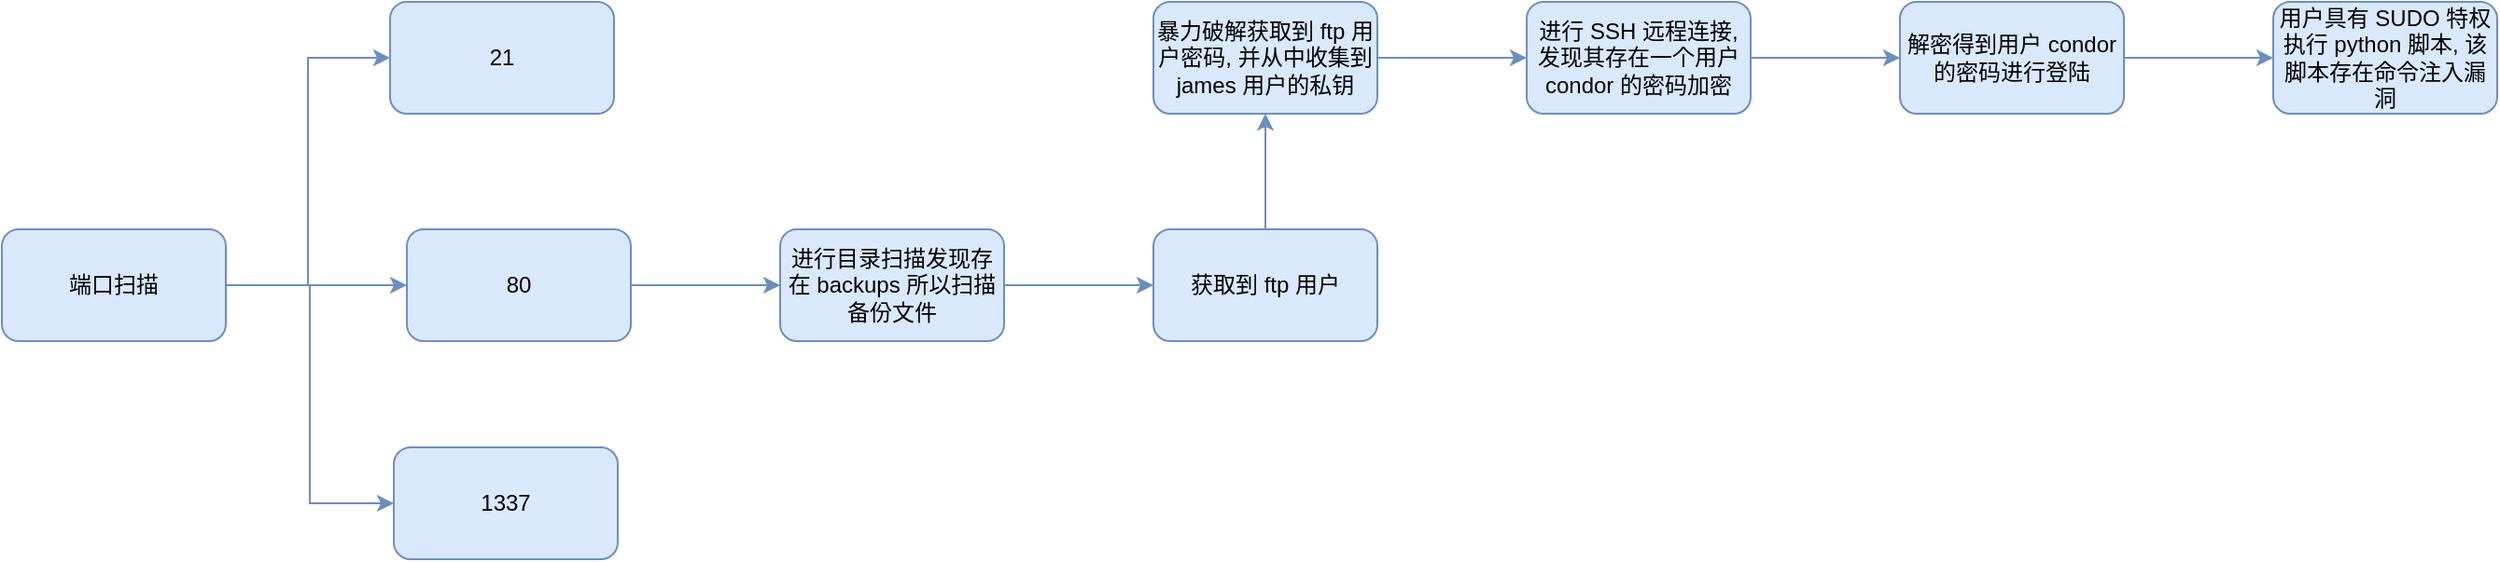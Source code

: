<mxfile version="21.8.2" type="github">
  <diagram name="第 1 页" id="iMAl1XQLH6ZE3Hko7S_J">
    <mxGraphModel dx="1834" dy="796" grid="0" gridSize="10" guides="1" tooltips="1" connect="1" arrows="1" fold="1" page="0" pageScale="1" pageWidth="827" pageHeight="1169" math="0" shadow="0">
      <root>
        <mxCell id="0" />
        <mxCell id="1" parent="0" />
        <mxCell id="mQ1j57M7Gzo4mgw4EYp2-3" value="" style="edgeStyle=orthogonalEdgeStyle;rounded=0;orthogonalLoop=1;jettySize=auto;html=1;entryX=0;entryY=0.5;entryDx=0;entryDy=0;fillColor=#dae8fc;strokeColor=#6c8ebf;" edge="1" parent="1" source="mQ1j57M7Gzo4mgw4EYp2-1" target="mQ1j57M7Gzo4mgw4EYp2-2">
          <mxGeometry relative="1" as="geometry" />
        </mxCell>
        <mxCell id="mQ1j57M7Gzo4mgw4EYp2-6" style="edgeStyle=orthogonalEdgeStyle;rounded=0;orthogonalLoop=1;jettySize=auto;html=1;entryX=0;entryY=0.5;entryDx=0;entryDy=0;fillColor=#dae8fc;strokeColor=#6c8ebf;" edge="1" parent="1" source="mQ1j57M7Gzo4mgw4EYp2-1" target="mQ1j57M7Gzo4mgw4EYp2-5">
          <mxGeometry relative="1" as="geometry" />
        </mxCell>
        <mxCell id="mQ1j57M7Gzo4mgw4EYp2-7" style="edgeStyle=orthogonalEdgeStyle;rounded=0;orthogonalLoop=1;jettySize=auto;html=1;entryX=0;entryY=0.5;entryDx=0;entryDy=0;fillColor=#dae8fc;strokeColor=#6c8ebf;" edge="1" parent="1" source="mQ1j57M7Gzo4mgw4EYp2-1" target="mQ1j57M7Gzo4mgw4EYp2-4">
          <mxGeometry relative="1" as="geometry" />
        </mxCell>
        <mxCell id="mQ1j57M7Gzo4mgw4EYp2-1" value="端口扫描" style="rounded=1;whiteSpace=wrap;html=1;fillColor=#dae8fc;strokeColor=#6c8ebf;" vertex="1" parent="1">
          <mxGeometry x="-39" y="179" width="120" height="60" as="geometry" />
        </mxCell>
        <mxCell id="mQ1j57M7Gzo4mgw4EYp2-2" value="21" style="whiteSpace=wrap;html=1;rounded=1;fillColor=#dae8fc;strokeColor=#6c8ebf;" vertex="1" parent="1">
          <mxGeometry x="169" y="57" width="120" height="60" as="geometry" />
        </mxCell>
        <mxCell id="mQ1j57M7Gzo4mgw4EYp2-4" value="1337" style="whiteSpace=wrap;html=1;rounded=1;fillColor=#dae8fc;strokeColor=#6c8ebf;" vertex="1" parent="1">
          <mxGeometry x="171" y="296" width="120" height="60" as="geometry" />
        </mxCell>
        <mxCell id="mQ1j57M7Gzo4mgw4EYp2-9" value="" style="edgeStyle=orthogonalEdgeStyle;rounded=0;orthogonalLoop=1;jettySize=auto;html=1;fillColor=#dae8fc;strokeColor=#6c8ebf;" edge="1" parent="1" source="mQ1j57M7Gzo4mgw4EYp2-5" target="mQ1j57M7Gzo4mgw4EYp2-8">
          <mxGeometry relative="1" as="geometry" />
        </mxCell>
        <mxCell id="mQ1j57M7Gzo4mgw4EYp2-5" value="80" style="whiteSpace=wrap;html=1;rounded=1;fillColor=#dae8fc;strokeColor=#6c8ebf;" vertex="1" parent="1">
          <mxGeometry x="178" y="179" width="120" height="60" as="geometry" />
        </mxCell>
        <mxCell id="mQ1j57M7Gzo4mgw4EYp2-11" value="" style="edgeStyle=orthogonalEdgeStyle;rounded=0;orthogonalLoop=1;jettySize=auto;html=1;fillColor=#dae8fc;strokeColor=#6c8ebf;" edge="1" parent="1" source="mQ1j57M7Gzo4mgw4EYp2-8" target="mQ1j57M7Gzo4mgw4EYp2-10">
          <mxGeometry relative="1" as="geometry" />
        </mxCell>
        <mxCell id="mQ1j57M7Gzo4mgw4EYp2-8" value="进行目录扫描发现存在 backups 所以扫描备份文件" style="whiteSpace=wrap;html=1;rounded=1;fillColor=#dae8fc;strokeColor=#6c8ebf;" vertex="1" parent="1">
          <mxGeometry x="378" y="179" width="120" height="60" as="geometry" />
        </mxCell>
        <mxCell id="mQ1j57M7Gzo4mgw4EYp2-13" value="" style="edgeStyle=orthogonalEdgeStyle;rounded=0;orthogonalLoop=1;jettySize=auto;html=1;fillColor=#dae8fc;strokeColor=#6c8ebf;" edge="1" parent="1" source="mQ1j57M7Gzo4mgw4EYp2-10" target="mQ1j57M7Gzo4mgw4EYp2-12">
          <mxGeometry relative="1" as="geometry" />
        </mxCell>
        <mxCell id="mQ1j57M7Gzo4mgw4EYp2-10" value="获取到 ftp 用户" style="whiteSpace=wrap;html=1;rounded=1;fillColor=#dae8fc;strokeColor=#6c8ebf;" vertex="1" parent="1">
          <mxGeometry x="578" y="179" width="120" height="60" as="geometry" />
        </mxCell>
        <mxCell id="mQ1j57M7Gzo4mgw4EYp2-15" value="" style="edgeStyle=orthogonalEdgeStyle;rounded=0;orthogonalLoop=1;jettySize=auto;html=1;fillColor=#dae8fc;strokeColor=#6c8ebf;" edge="1" parent="1" source="mQ1j57M7Gzo4mgw4EYp2-12" target="mQ1j57M7Gzo4mgw4EYp2-14">
          <mxGeometry relative="1" as="geometry" />
        </mxCell>
        <mxCell id="mQ1j57M7Gzo4mgw4EYp2-12" value="暴力破解获取到 ftp 用户密码, 并从中收集到 james 用户的私钥" style="whiteSpace=wrap;html=1;rounded=1;fillColor=#dae8fc;strokeColor=#6c8ebf;" vertex="1" parent="1">
          <mxGeometry x="578" y="57" width="120" height="60" as="geometry" />
        </mxCell>
        <mxCell id="mQ1j57M7Gzo4mgw4EYp2-17" value="" style="edgeStyle=orthogonalEdgeStyle;rounded=0;orthogonalLoop=1;jettySize=auto;html=1;fillColor=#dae8fc;strokeColor=#6c8ebf;" edge="1" parent="1" source="mQ1j57M7Gzo4mgw4EYp2-14" target="mQ1j57M7Gzo4mgw4EYp2-16">
          <mxGeometry relative="1" as="geometry" />
        </mxCell>
        <mxCell id="mQ1j57M7Gzo4mgw4EYp2-14" value="进行 SSH 远程连接, 发现其存在一个用户 condor 的密码加密" style="whiteSpace=wrap;html=1;rounded=1;fillColor=#dae8fc;strokeColor=#6c8ebf;" vertex="1" parent="1">
          <mxGeometry x="778" y="57" width="120" height="60" as="geometry" />
        </mxCell>
        <mxCell id="mQ1j57M7Gzo4mgw4EYp2-19" value="" style="edgeStyle=orthogonalEdgeStyle;rounded=0;orthogonalLoop=1;jettySize=auto;html=1;fillColor=#dae8fc;strokeColor=#6c8ebf;" edge="1" parent="1" source="mQ1j57M7Gzo4mgw4EYp2-16" target="mQ1j57M7Gzo4mgw4EYp2-18">
          <mxGeometry relative="1" as="geometry" />
        </mxCell>
        <mxCell id="mQ1j57M7Gzo4mgw4EYp2-16" value="解密得到用户 condor 的密码进行登陆" style="whiteSpace=wrap;html=1;rounded=1;fillColor=#dae8fc;strokeColor=#6c8ebf;" vertex="1" parent="1">
          <mxGeometry x="978" y="57" width="120" height="60" as="geometry" />
        </mxCell>
        <mxCell id="mQ1j57M7Gzo4mgw4EYp2-18" value="用户具有 SUDO 特权执行 python 脚本, 该脚本存在命令注入漏洞" style="whiteSpace=wrap;html=1;rounded=1;fillColor=#dae8fc;strokeColor=#6c8ebf;" vertex="1" parent="1">
          <mxGeometry x="1178" y="57" width="120" height="60" as="geometry" />
        </mxCell>
      </root>
    </mxGraphModel>
  </diagram>
</mxfile>

